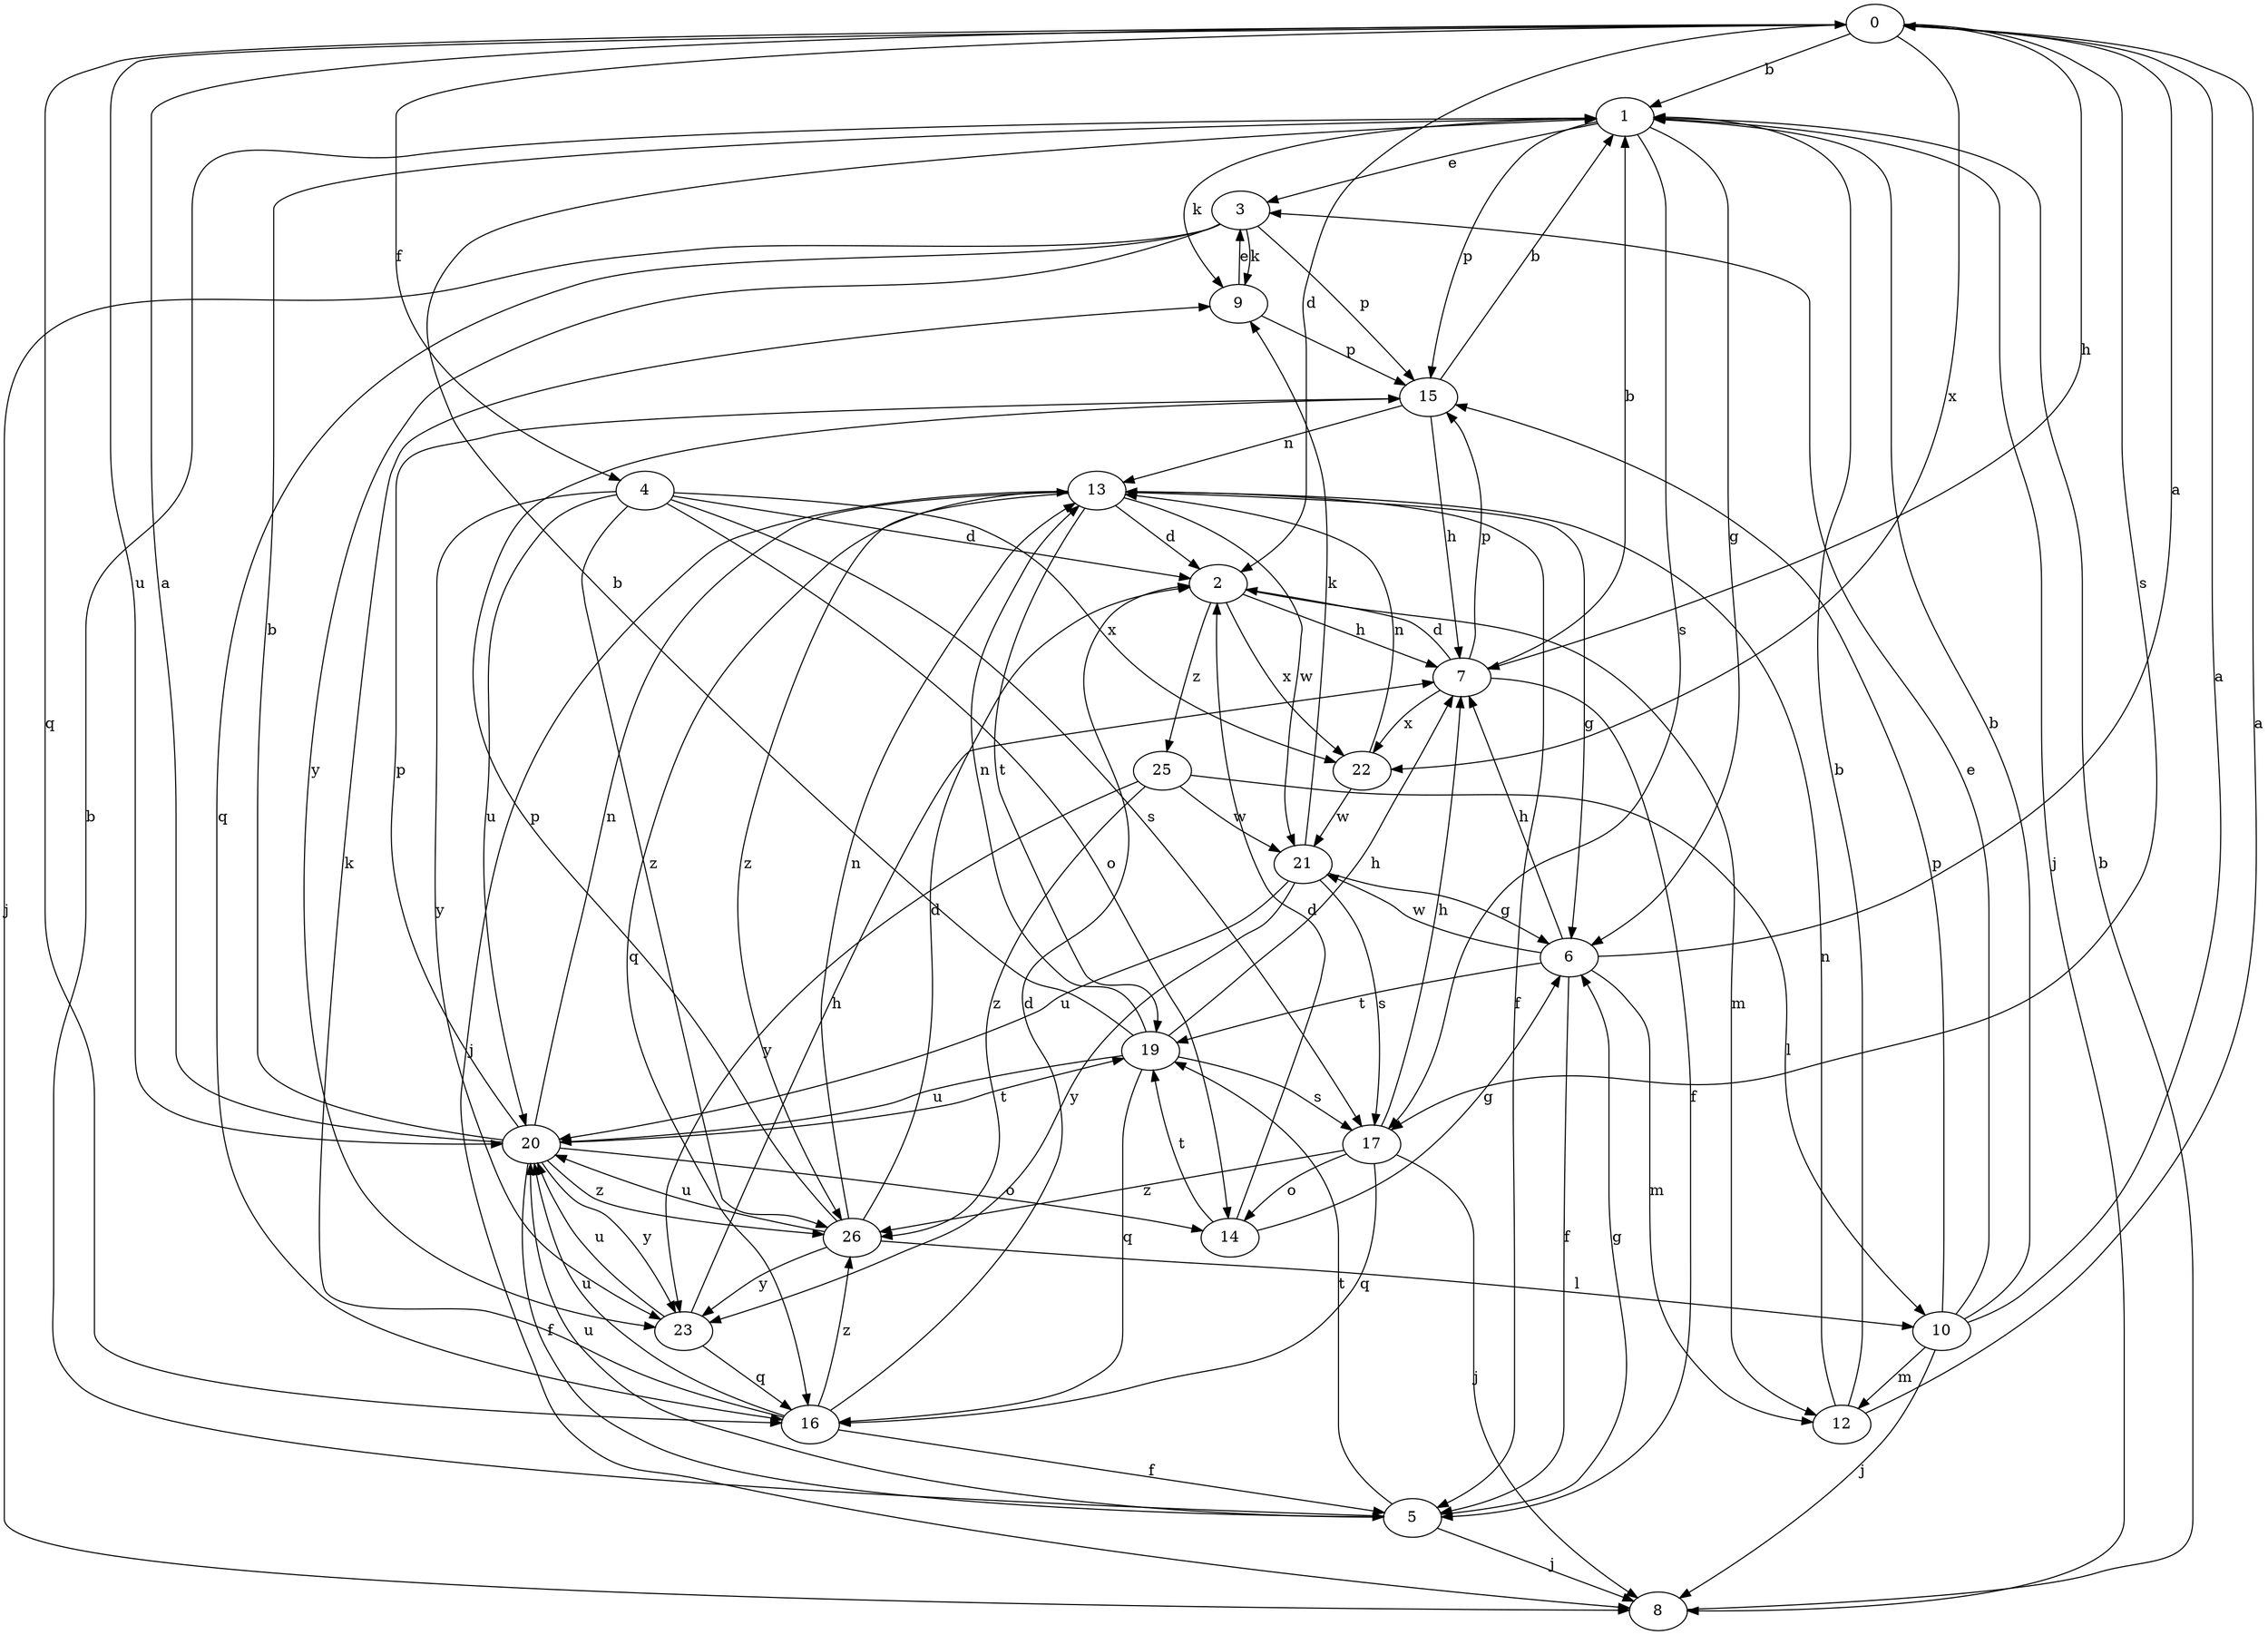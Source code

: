 strict digraph  {
0;
1;
2;
3;
4;
5;
6;
7;
8;
9;
10;
12;
13;
14;
15;
16;
17;
19;
20;
21;
22;
23;
25;
26;
0 -> 1  [label=b];
0 -> 2  [label=d];
0 -> 4  [label=f];
0 -> 7  [label=h];
0 -> 16  [label=q];
0 -> 17  [label=s];
0 -> 20  [label=u];
0 -> 22  [label=x];
1 -> 3  [label=e];
1 -> 6  [label=g];
1 -> 8  [label=j];
1 -> 9  [label=k];
1 -> 15  [label=p];
1 -> 17  [label=s];
2 -> 7  [label=h];
2 -> 12  [label=m];
2 -> 22  [label=x];
2 -> 25  [label=z];
3 -> 8  [label=j];
3 -> 9  [label=k];
3 -> 15  [label=p];
3 -> 16  [label=q];
3 -> 23  [label=y];
4 -> 2  [label=d];
4 -> 14  [label=o];
4 -> 17  [label=s];
4 -> 20  [label=u];
4 -> 22  [label=x];
4 -> 23  [label=y];
4 -> 26  [label=z];
5 -> 1  [label=b];
5 -> 6  [label=g];
5 -> 8  [label=j];
5 -> 19  [label=t];
5 -> 20  [label=u];
6 -> 0  [label=a];
6 -> 5  [label=f];
6 -> 7  [label=h];
6 -> 12  [label=m];
6 -> 19  [label=t];
6 -> 21  [label=w];
7 -> 1  [label=b];
7 -> 2  [label=d];
7 -> 5  [label=f];
7 -> 15  [label=p];
7 -> 22  [label=x];
8 -> 1  [label=b];
9 -> 3  [label=e];
9 -> 15  [label=p];
10 -> 0  [label=a];
10 -> 1  [label=b];
10 -> 3  [label=e];
10 -> 8  [label=j];
10 -> 12  [label=m];
10 -> 15  [label=p];
12 -> 0  [label=a];
12 -> 1  [label=b];
12 -> 13  [label=n];
13 -> 2  [label=d];
13 -> 5  [label=f];
13 -> 6  [label=g];
13 -> 8  [label=j];
13 -> 16  [label=q];
13 -> 19  [label=t];
13 -> 21  [label=w];
13 -> 26  [label=z];
14 -> 2  [label=d];
14 -> 6  [label=g];
14 -> 19  [label=t];
15 -> 1  [label=b];
15 -> 7  [label=h];
15 -> 13  [label=n];
16 -> 2  [label=d];
16 -> 5  [label=f];
16 -> 9  [label=k];
16 -> 20  [label=u];
16 -> 26  [label=z];
17 -> 7  [label=h];
17 -> 8  [label=j];
17 -> 14  [label=o];
17 -> 16  [label=q];
17 -> 26  [label=z];
19 -> 1  [label=b];
19 -> 7  [label=h];
19 -> 13  [label=n];
19 -> 16  [label=q];
19 -> 17  [label=s];
19 -> 20  [label=u];
20 -> 0  [label=a];
20 -> 1  [label=b];
20 -> 5  [label=f];
20 -> 13  [label=n];
20 -> 14  [label=o];
20 -> 15  [label=p];
20 -> 19  [label=t];
20 -> 23  [label=y];
20 -> 26  [label=z];
21 -> 6  [label=g];
21 -> 9  [label=k];
21 -> 17  [label=s];
21 -> 20  [label=u];
21 -> 23  [label=y];
22 -> 13  [label=n];
22 -> 21  [label=w];
23 -> 7  [label=h];
23 -> 16  [label=q];
23 -> 20  [label=u];
25 -> 10  [label=l];
25 -> 21  [label=w];
25 -> 23  [label=y];
25 -> 26  [label=z];
26 -> 2  [label=d];
26 -> 10  [label=l];
26 -> 13  [label=n];
26 -> 15  [label=p];
26 -> 20  [label=u];
26 -> 23  [label=y];
}
